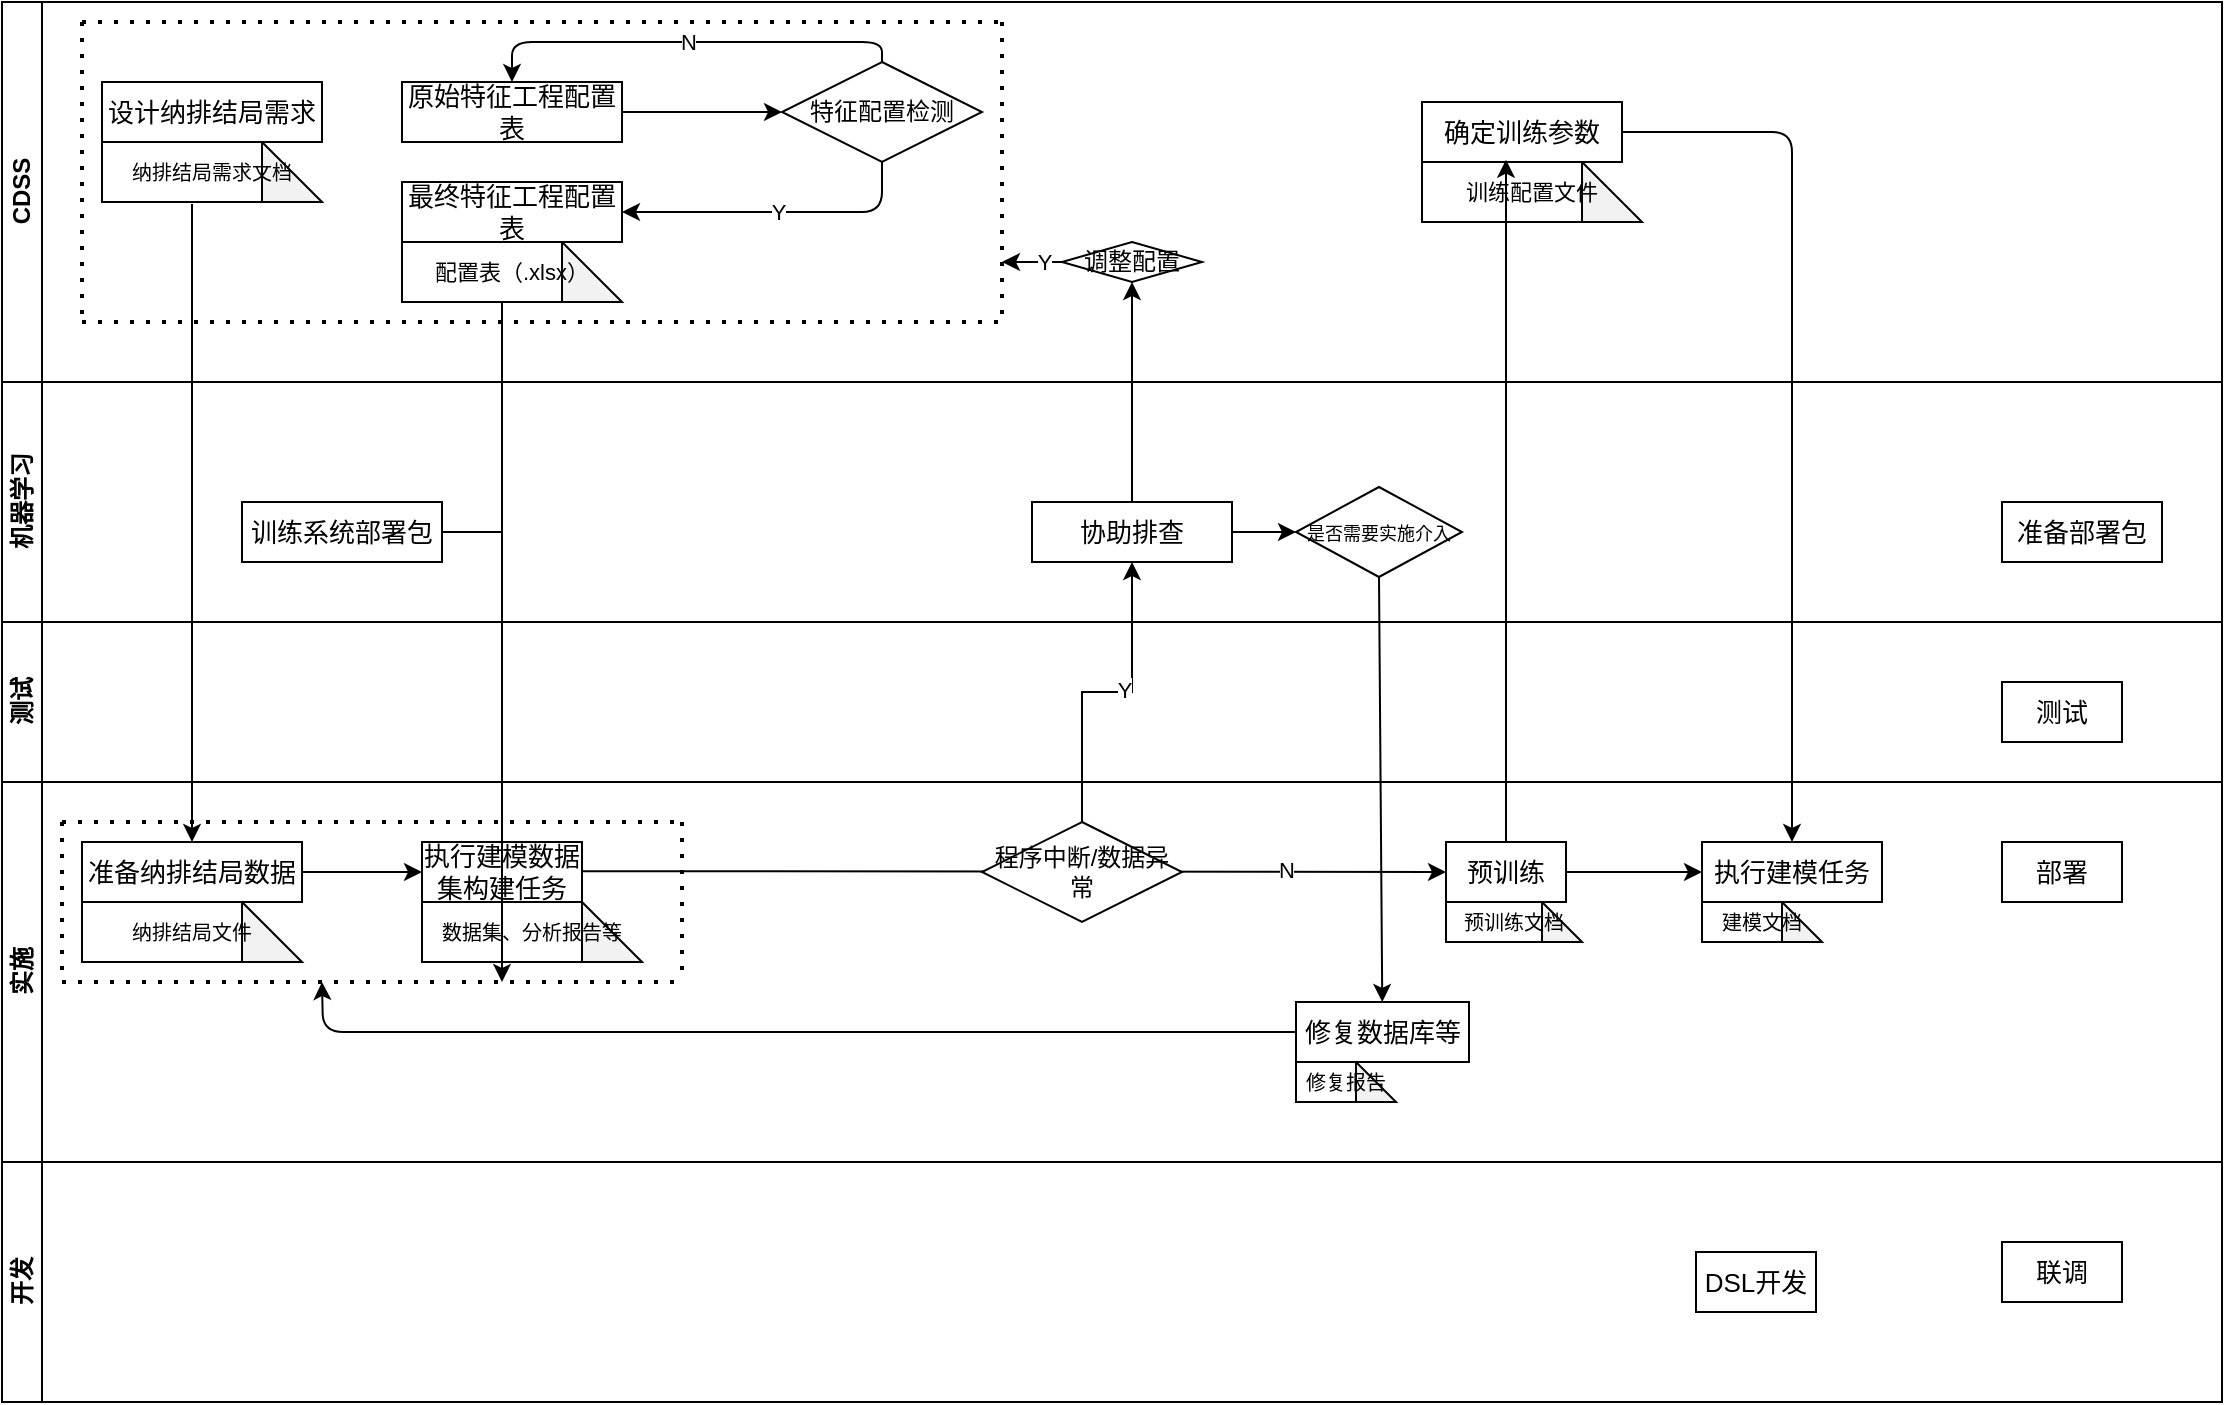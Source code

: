 <mxfile version="14.2.7" type="github">
  <diagram id="prtHgNgQTEPvFCAcTncT" name="Page-1">
    <mxGraphModel dx="1188" dy="662" grid="1" gridSize="10" guides="1" tooltips="1" connect="1" arrows="1" fold="1" page="1" pageScale="1" pageWidth="827" pageHeight="1169" math="0" shadow="0">
      <root>
        <mxCell id="0" />
        <mxCell id="1" parent="0" />
        <mxCell id="kcl3Uq8IHJ8QSEK5oFKa-61" value="开发" style="swimlane;html=1;startSize=20;horizontal=0;" vertex="1" parent="1">
          <mxGeometry x="110" y="850" width="1110" height="120" as="geometry">
            <mxRectangle x="20" width="580" height="20" as="alternateBounds" />
          </mxGeometry>
        </mxCell>
        <mxCell id="kcl3Uq8IHJ8QSEK5oFKa-138" value="&lt;span style=&quot;font-size: 13px&quot;&gt;DSL开发&lt;/span&gt;" style="rounded=0;whiteSpace=wrap;html=1;fontFamily=Helvetica;fontSize=12;fontColor=#000000;align=center;" vertex="1" parent="kcl3Uq8IHJ8QSEK5oFKa-61">
          <mxGeometry x="847" y="45" width="60" height="30" as="geometry" />
        </mxCell>
        <mxCell id="kcl3Uq8IHJ8QSEK5oFKa-139" value="&lt;span style=&quot;font-size: 13px&quot;&gt;联调&lt;/span&gt;" style="rounded=0;whiteSpace=wrap;html=1;fontFamily=Helvetica;fontSize=12;fontColor=#000000;align=center;" vertex="1" parent="kcl3Uq8IHJ8QSEK5oFKa-61">
          <mxGeometry x="1000" y="40" width="60" height="30" as="geometry" />
        </mxCell>
        <mxCell id="kcl3Uq8IHJ8QSEK5oFKa-94" value="实施" style="swimlane;html=1;startSize=20;horizontal=0;" vertex="1" parent="1">
          <mxGeometry x="110" y="660" width="1110" height="190" as="geometry">
            <mxRectangle x="20" width="580" height="20" as="alternateBounds" />
          </mxGeometry>
        </mxCell>
        <mxCell id="kcl3Uq8IHJ8QSEK5oFKa-127" value="&lt;span style=&quot;font-size: 13px&quot;&gt;准备纳排结局数据&lt;/span&gt;" style="rounded=0;whiteSpace=wrap;html=1;fontFamily=Helvetica;fontSize=12;fontColor=#000000;align=center;" vertex="1" parent="kcl3Uq8IHJ8QSEK5oFKa-94">
          <mxGeometry x="40" y="30" width="110" height="30" as="geometry" />
        </mxCell>
        <mxCell id="kcl3Uq8IHJ8QSEK5oFKa-128" value="&lt;font style=&quot;font-size: 10px&quot;&gt;纳排结局文件&lt;/font&gt;" style="shape=note;whiteSpace=wrap;html=1;backgroundOutline=1;darkOpacity=0.05;" vertex="1" parent="kcl3Uq8IHJ8QSEK5oFKa-94">
          <mxGeometry x="40" y="60" width="110" height="30" as="geometry" />
        </mxCell>
        <mxCell id="kcl3Uq8IHJ8QSEK5oFKa-129" value="&lt;span style=&quot;font-size: 13px&quot;&gt;执行建模数据集构建任务&lt;/span&gt;" style="rounded=0;whiteSpace=wrap;html=1;fontFamily=Helvetica;fontSize=12;fontColor=#000000;align=center;" vertex="1" parent="kcl3Uq8IHJ8QSEK5oFKa-94">
          <mxGeometry x="210" y="30" width="80" height="30" as="geometry" />
        </mxCell>
        <mxCell id="kcl3Uq8IHJ8QSEK5oFKa-130" value="&lt;span style=&quot;font-size: 10px&quot;&gt;数据集、分析报告等&lt;br&gt;&lt;/span&gt;" style="shape=note;whiteSpace=wrap;html=1;backgroundOutline=1;darkOpacity=0.05;" vertex="1" parent="kcl3Uq8IHJ8QSEK5oFKa-94">
          <mxGeometry x="210" y="60" width="110" height="30" as="geometry" />
        </mxCell>
        <mxCell id="kcl3Uq8IHJ8QSEK5oFKa-132" value="&lt;span style=&quot;font-size: 13px&quot;&gt;执行建模任务&lt;/span&gt;" style="rounded=0;whiteSpace=wrap;html=1;fontFamily=Helvetica;fontSize=12;fontColor=#000000;align=center;" vertex="1" parent="kcl3Uq8IHJ8QSEK5oFKa-94">
          <mxGeometry x="850" y="30" width="90" height="30" as="geometry" />
        </mxCell>
        <mxCell id="kcl3Uq8IHJ8QSEK5oFKa-133" value="&lt;span style=&quot;font-size: 13px&quot;&gt;预训练&lt;/span&gt;" style="rounded=0;whiteSpace=wrap;html=1;fontFamily=Helvetica;fontSize=12;fontColor=#000000;align=center;" vertex="1" parent="kcl3Uq8IHJ8QSEK5oFKa-94">
          <mxGeometry x="722" y="30" width="60" height="30" as="geometry" />
        </mxCell>
        <mxCell id="kcl3Uq8IHJ8QSEK5oFKa-136" value="&lt;span style=&quot;font-size: 10px&quot;&gt;预训练文档&lt;br&gt;&lt;/span&gt;" style="shape=note;whiteSpace=wrap;html=1;backgroundOutline=1;darkOpacity=0.05;" vertex="1" parent="kcl3Uq8IHJ8QSEK5oFKa-94">
          <mxGeometry x="722" y="60" width="68" height="20" as="geometry" />
        </mxCell>
        <mxCell id="kcl3Uq8IHJ8QSEK5oFKa-140" value="&lt;span style=&quot;font-size: 13px&quot;&gt;部署&lt;/span&gt;" style="rounded=0;whiteSpace=wrap;html=1;fontFamily=Helvetica;fontSize=12;fontColor=#000000;align=center;" vertex="1" parent="kcl3Uq8IHJ8QSEK5oFKa-94">
          <mxGeometry x="1000" y="30" width="60" height="30" as="geometry" />
        </mxCell>
        <mxCell id="kcl3Uq8IHJ8QSEK5oFKa-148" value="" style="endArrow=classic;html=1;exitX=1;exitY=0.5;exitDx=0;exitDy=0;" edge="1" parent="kcl3Uq8IHJ8QSEK5oFKa-94" source="kcl3Uq8IHJ8QSEK5oFKa-127" target="kcl3Uq8IHJ8QSEK5oFKa-129">
          <mxGeometry width="50" height="50" relative="1" as="geometry">
            <mxPoint x="150" y="47" as="sourcePoint" />
            <mxPoint x="200" as="targetPoint" />
          </mxGeometry>
        </mxCell>
        <mxCell id="kcl3Uq8IHJ8QSEK5oFKa-149" value="" style="endArrow=classic;html=1;exitX=1;exitY=0.5;exitDx=0;exitDy=0;entryX=0;entryY=0.5;entryDx=0;entryDy=0;" edge="1" parent="kcl3Uq8IHJ8QSEK5oFKa-94" target="kcl3Uq8IHJ8QSEK5oFKa-133">
          <mxGeometry width="50" height="50" relative="1" as="geometry">
            <mxPoint x="290" y="44.58" as="sourcePoint" />
            <mxPoint x="470" y="45" as="targetPoint" />
          </mxGeometry>
        </mxCell>
        <mxCell id="kcl3Uq8IHJ8QSEK5oFKa-157" value="N" style="edgeLabel;html=1;align=center;verticalAlign=middle;resizable=0;points=[];" vertex="1" connectable="0" parent="kcl3Uq8IHJ8QSEK5oFKa-149">
          <mxGeometry x="0.628" y="1" relative="1" as="geometry">
            <mxPoint as="offset" />
          </mxGeometry>
        </mxCell>
        <mxCell id="kcl3Uq8IHJ8QSEK5oFKa-154" value="" style="endArrow=classic;html=1;exitX=1;exitY=0.5;exitDx=0;exitDy=0;entryX=0;entryY=0.5;entryDx=0;entryDy=0;" edge="1" parent="kcl3Uq8IHJ8QSEK5oFKa-94" source="kcl3Uq8IHJ8QSEK5oFKa-133" target="kcl3Uq8IHJ8QSEK5oFKa-132">
          <mxGeometry width="50" height="50" relative="1" as="geometry">
            <mxPoint x="592" y="44.58" as="sourcePoint" />
            <mxPoint x="652" y="44.58" as="targetPoint" />
            <Array as="points">
              <mxPoint x="790" y="45" />
            </Array>
          </mxGeometry>
        </mxCell>
        <mxCell id="kcl3Uq8IHJ8QSEK5oFKa-155" value="&lt;span style=&quot;font-size: 10px&quot;&gt;建模文档&lt;br&gt;&lt;/span&gt;" style="shape=note;whiteSpace=wrap;html=1;backgroundOutline=1;darkOpacity=0.05;" vertex="1" parent="kcl3Uq8IHJ8QSEK5oFKa-94">
          <mxGeometry x="850" y="60" width="60" height="20" as="geometry" />
        </mxCell>
        <mxCell id="kcl3Uq8IHJ8QSEK5oFKa-156" value="程序中断/数据异常" style="rhombus;whiteSpace=wrap;html=1;" vertex="1" parent="kcl3Uq8IHJ8QSEK5oFKa-94">
          <mxGeometry x="490" y="20" width="100" height="50" as="geometry" />
        </mxCell>
        <mxCell id="kcl3Uq8IHJ8QSEK5oFKa-172" value="&lt;span style=&quot;font-size: 13px&quot;&gt;修复数据库等&lt;br&gt;&lt;/span&gt;" style="rounded=0;whiteSpace=wrap;html=1;fontFamily=Helvetica;fontSize=12;fontColor=#000000;align=center;" vertex="1" parent="kcl3Uq8IHJ8QSEK5oFKa-94">
          <mxGeometry x="647" y="110" width="86.5" height="30" as="geometry" />
        </mxCell>
        <mxCell id="kcl3Uq8IHJ8QSEK5oFKa-174" value="&lt;span style=&quot;font-size: 10px&quot;&gt;修复报告&lt;br&gt;&lt;/span&gt;" style="shape=note;whiteSpace=wrap;html=1;backgroundOutline=1;darkOpacity=0.05;" vertex="1" parent="kcl3Uq8IHJ8QSEK5oFKa-94">
          <mxGeometry x="647" y="140" width="50" height="20" as="geometry" />
        </mxCell>
        <mxCell id="kcl3Uq8IHJ8QSEK5oFKa-180" value="" style="endArrow=none;dashed=1;html=1;dashPattern=1 3;strokeWidth=2;" edge="1" parent="kcl3Uq8IHJ8QSEK5oFKa-94">
          <mxGeometry width="50" height="50" relative="1" as="geometry">
            <mxPoint x="30" y="20.0" as="sourcePoint" />
            <mxPoint x="340" y="20" as="targetPoint" />
          </mxGeometry>
        </mxCell>
        <mxCell id="kcl3Uq8IHJ8QSEK5oFKa-199" value="" style="endArrow=none;dashed=1;html=1;dashPattern=1 3;strokeWidth=2;" edge="1" parent="kcl3Uq8IHJ8QSEK5oFKa-94">
          <mxGeometry width="50" height="50" relative="1" as="geometry">
            <mxPoint x="30" y="100" as="sourcePoint" />
            <mxPoint x="340" y="100" as="targetPoint" />
          </mxGeometry>
        </mxCell>
        <mxCell id="kcl3Uq8IHJ8QSEK5oFKa-200" value="" style="endArrow=none;dashed=1;html=1;dashPattern=1 3;strokeWidth=2;" edge="1" parent="kcl3Uq8IHJ8QSEK5oFKa-94">
          <mxGeometry width="50" height="50" relative="1" as="geometry">
            <mxPoint x="340" y="20.0" as="sourcePoint" />
            <mxPoint x="340" y="100" as="targetPoint" />
          </mxGeometry>
        </mxCell>
        <mxCell id="kcl3Uq8IHJ8QSEK5oFKa-201" value="" style="endArrow=none;dashed=1;html=1;dashPattern=1 3;strokeWidth=2;" edge="1" parent="kcl3Uq8IHJ8QSEK5oFKa-94">
          <mxGeometry width="50" height="50" relative="1" as="geometry">
            <mxPoint x="30" y="20" as="sourcePoint" />
            <mxPoint x="30" y="100" as="targetPoint" />
          </mxGeometry>
        </mxCell>
        <mxCell id="kcl3Uq8IHJ8QSEK5oFKa-99" value="测试" style="swimlane;html=1;startSize=20;horizontal=0;" vertex="1" parent="1">
          <mxGeometry x="110" y="580" width="1110" height="80" as="geometry">
            <mxRectangle x="20" width="580" height="20" as="alternateBounds" />
          </mxGeometry>
        </mxCell>
        <mxCell id="kcl3Uq8IHJ8QSEK5oFKa-141" value="&lt;span style=&quot;font-size: 13px&quot;&gt;测试&lt;/span&gt;" style="rounded=0;whiteSpace=wrap;html=1;fontFamily=Helvetica;fontSize=12;fontColor=#000000;align=center;" vertex="1" parent="kcl3Uq8IHJ8QSEK5oFKa-99">
          <mxGeometry x="1000" y="30" width="60" height="30" as="geometry" />
        </mxCell>
        <mxCell id="kcl3Uq8IHJ8QSEK5oFKa-104" value="机器学习" style="swimlane;html=1;startSize=20;horizontal=0;" vertex="1" parent="1">
          <mxGeometry x="110" y="460" width="1110" height="120" as="geometry">
            <mxRectangle x="20" width="580" height="20" as="alternateBounds" />
          </mxGeometry>
        </mxCell>
        <mxCell id="kcl3Uq8IHJ8QSEK5oFKa-131" value="&lt;span style=&quot;font-size: 13px&quot;&gt;准备部署包&lt;/span&gt;" style="rounded=0;whiteSpace=wrap;html=1;fontFamily=Helvetica;fontSize=12;fontColor=#000000;align=center;" vertex="1" parent="kcl3Uq8IHJ8QSEK5oFKa-104">
          <mxGeometry x="1000" y="60" width="80" height="30" as="geometry" />
        </mxCell>
        <mxCell id="kcl3Uq8IHJ8QSEK5oFKa-135" value="&lt;span style=&quot;font-size: 13px&quot;&gt;训练系统部署包&lt;/span&gt;" style="rounded=0;whiteSpace=wrap;html=1;fontFamily=Helvetica;fontSize=12;fontColor=#000000;align=center;" vertex="1" parent="kcl3Uq8IHJ8QSEK5oFKa-104">
          <mxGeometry x="120" y="60" width="100" height="30" as="geometry" />
        </mxCell>
        <mxCell id="kcl3Uq8IHJ8QSEK5oFKa-145" value="" style="endArrow=classic;html=1;" edge="1" parent="kcl3Uq8IHJ8QSEK5oFKa-104">
          <mxGeometry width="50" height="50" relative="1" as="geometry">
            <mxPoint x="250" y="-70" as="sourcePoint" />
            <mxPoint x="250" y="300" as="targetPoint" />
          </mxGeometry>
        </mxCell>
        <mxCell id="kcl3Uq8IHJ8QSEK5oFKa-159" value="&lt;span style=&quot;font-size: 13px&quot;&gt;协助排查&lt;/span&gt;" style="rounded=0;whiteSpace=wrap;html=1;fontFamily=Helvetica;fontSize=12;fontColor=#000000;align=center;" vertex="1" parent="kcl3Uq8IHJ8QSEK5oFKa-104">
          <mxGeometry x="515" y="60" width="100" height="30" as="geometry" />
        </mxCell>
        <mxCell id="kcl3Uq8IHJ8QSEK5oFKa-171" value="&lt;font style=&quot;font-size: 9px&quot;&gt;是否需要实施介入&lt;/font&gt;" style="rhombus;whiteSpace=wrap;html=1;" vertex="1" parent="kcl3Uq8IHJ8QSEK5oFKa-104">
          <mxGeometry x="647" y="52.5" width="83" height="45" as="geometry" />
        </mxCell>
        <mxCell id="kcl3Uq8IHJ8QSEK5oFKa-176" value="" style="endArrow=classic;html=1;exitX=1;exitY=0.5;exitDx=0;exitDy=0;entryX=0;entryY=0.5;entryDx=0;entryDy=0;" edge="1" parent="kcl3Uq8IHJ8QSEK5oFKa-104" source="kcl3Uq8IHJ8QSEK5oFKa-159" target="kcl3Uq8IHJ8QSEK5oFKa-171">
          <mxGeometry width="50" height="50" relative="1" as="geometry">
            <mxPoint x="510" y="160" as="sourcePoint" />
            <mxPoint x="560" y="110" as="targetPoint" />
          </mxGeometry>
        </mxCell>
        <mxCell id="kcl3Uq8IHJ8QSEK5oFKa-109" value="CDSS" style="swimlane;html=1;startSize=20;horizontal=0;" vertex="1" parent="1">
          <mxGeometry x="110" y="270" width="1110" height="190" as="geometry">
            <mxRectangle x="20" width="580" height="20" as="alternateBounds" />
          </mxGeometry>
        </mxCell>
        <mxCell id="kcl3Uq8IHJ8QSEK5oFKa-112" value="&lt;font style=&quot;font-size: 13px&quot;&gt;设计纳排结局需求&lt;/font&gt;" style="rounded=0;whiteSpace=wrap;html=1;fontFamily=Helvetica;fontSize=12;fontColor=#000000;align=center;" vertex="1" parent="kcl3Uq8IHJ8QSEK5oFKa-109">
          <mxGeometry x="50" y="40" width="110" height="30" as="geometry" />
        </mxCell>
        <mxCell id="kcl3Uq8IHJ8QSEK5oFKa-115" value="&lt;font style=&quot;font-size: 10px&quot;&gt;纳排结局需求文档&lt;/font&gt;" style="shape=note;whiteSpace=wrap;html=1;backgroundOutline=1;darkOpacity=0.05;" vertex="1" parent="kcl3Uq8IHJ8QSEK5oFKa-109">
          <mxGeometry x="50" y="70" width="110" height="30" as="geometry" />
        </mxCell>
        <mxCell id="kcl3Uq8IHJ8QSEK5oFKa-119" value="&lt;span style=&quot;font-size: 13px&quot;&gt;原始特征工程配置表&lt;/span&gt;" style="rounded=0;whiteSpace=wrap;html=1;fontFamily=Helvetica;fontSize=12;fontColor=#000000;align=center;" vertex="1" parent="kcl3Uq8IHJ8QSEK5oFKa-109">
          <mxGeometry x="200" y="40" width="110" height="30" as="geometry" />
        </mxCell>
        <mxCell id="kcl3Uq8IHJ8QSEK5oFKa-120" value="&lt;font style=&quot;font-size: 11px&quot;&gt;配置表（.xlsx）&lt;/font&gt;" style="shape=note;whiteSpace=wrap;html=1;backgroundOutline=1;darkOpacity=0.05;" vertex="1" parent="kcl3Uq8IHJ8QSEK5oFKa-109">
          <mxGeometry x="200" y="120" width="110" height="30" as="geometry" />
        </mxCell>
        <mxCell id="kcl3Uq8IHJ8QSEK5oFKa-121" value="特征配置检测" style="rhombus;whiteSpace=wrap;html=1;" vertex="1" parent="kcl3Uq8IHJ8QSEK5oFKa-109">
          <mxGeometry x="390" y="30" width="100" height="50" as="geometry" />
        </mxCell>
        <mxCell id="kcl3Uq8IHJ8QSEK5oFKa-122" value="" style="endArrow=classic;html=1;exitX=1;exitY=0.5;exitDx=0;exitDy=0;" edge="1" parent="kcl3Uq8IHJ8QSEK5oFKa-109" source="kcl3Uq8IHJ8QSEK5oFKa-119" target="kcl3Uq8IHJ8QSEK5oFKa-121">
          <mxGeometry width="50" height="50" relative="1" as="geometry">
            <mxPoint x="150" y="60" as="sourcePoint" />
            <mxPoint x="200" y="10" as="targetPoint" />
          </mxGeometry>
        </mxCell>
        <mxCell id="kcl3Uq8IHJ8QSEK5oFKa-123" value="N" style="endArrow=classic;html=1;entryX=0.5;entryY=0;entryDx=0;entryDy=0;exitX=0.5;exitY=0;exitDx=0;exitDy=0;edgeStyle=orthogonalEdgeStyle;" edge="1" parent="kcl3Uq8IHJ8QSEK5oFKa-109" source="kcl3Uq8IHJ8QSEK5oFKa-121" target="kcl3Uq8IHJ8QSEK5oFKa-119">
          <mxGeometry width="50" height="50" relative="1" as="geometry">
            <mxPoint x="400" y="40" as="sourcePoint" />
            <mxPoint x="360" y="65.0" as="targetPoint" />
          </mxGeometry>
        </mxCell>
        <mxCell id="kcl3Uq8IHJ8QSEK5oFKa-126" value="&lt;span style=&quot;font-size: 13px&quot;&gt;最终特征工程配置表&lt;/span&gt;" style="rounded=0;whiteSpace=wrap;html=1;fontFamily=Helvetica;fontSize=12;fontColor=#000000;align=center;" vertex="1" parent="kcl3Uq8IHJ8QSEK5oFKa-109">
          <mxGeometry x="200" y="90" width="110" height="30" as="geometry" />
        </mxCell>
        <mxCell id="kcl3Uq8IHJ8QSEK5oFKa-125" value="Y" style="endArrow=classic;html=1;exitX=0.5;exitY=1;exitDx=0;exitDy=0;entryX=1;entryY=0.5;entryDx=0;entryDy=0;edgeStyle=orthogonalEdgeStyle;" edge="1" parent="kcl3Uq8IHJ8QSEK5oFKa-109" source="kcl3Uq8IHJ8QSEK5oFKa-121" target="kcl3Uq8IHJ8QSEK5oFKa-126">
          <mxGeometry width="50" height="50" relative="1" as="geometry">
            <mxPoint x="330" y="75.0" as="sourcePoint" />
            <mxPoint x="440" y="110" as="targetPoint" />
          </mxGeometry>
        </mxCell>
        <mxCell id="kcl3Uq8IHJ8QSEK5oFKa-137" value="&lt;span style=&quot;font-size: 13px&quot;&gt;确定训练参数&lt;/span&gt;" style="rounded=0;whiteSpace=wrap;html=1;fontFamily=Helvetica;fontSize=12;fontColor=#000000;align=center;" vertex="1" parent="kcl3Uq8IHJ8QSEK5oFKa-109">
          <mxGeometry x="710" y="50" width="100" height="30" as="geometry" />
        </mxCell>
        <mxCell id="kcl3Uq8IHJ8QSEK5oFKa-152" value="&lt;span style=&quot;font-size: 11px&quot;&gt;训练配置文件&lt;/span&gt;" style="shape=note;whiteSpace=wrap;html=1;backgroundOutline=1;darkOpacity=0.05;" vertex="1" parent="kcl3Uq8IHJ8QSEK5oFKa-109">
          <mxGeometry x="710" y="80" width="110" height="30" as="geometry" />
        </mxCell>
        <mxCell id="kcl3Uq8IHJ8QSEK5oFKa-162" value="调整配置" style="rhombus;whiteSpace=wrap;html=1;" vertex="1" parent="kcl3Uq8IHJ8QSEK5oFKa-109">
          <mxGeometry x="530" y="120" width="70" height="20" as="geometry" />
        </mxCell>
        <mxCell id="kcl3Uq8IHJ8QSEK5oFKa-166" value="" style="endArrow=none;dashed=1;html=1;dashPattern=1 3;strokeWidth=2;" edge="1" parent="kcl3Uq8IHJ8QSEK5oFKa-109">
          <mxGeometry width="50" height="50" relative="1" as="geometry">
            <mxPoint x="40" y="160.0" as="sourcePoint" />
            <mxPoint x="500" y="160.0" as="targetPoint" />
          </mxGeometry>
        </mxCell>
        <mxCell id="kcl3Uq8IHJ8QSEK5oFKa-167" value="" style="endArrow=none;dashed=1;html=1;dashPattern=1 3;strokeWidth=2;" edge="1" parent="kcl3Uq8IHJ8QSEK5oFKa-109">
          <mxGeometry width="50" height="50" relative="1" as="geometry">
            <mxPoint x="40" y="10.0" as="sourcePoint" />
            <mxPoint x="40" y="160" as="targetPoint" />
          </mxGeometry>
        </mxCell>
        <mxCell id="kcl3Uq8IHJ8QSEK5oFKa-144" value="" style="endArrow=classic;html=1;entryX=0.5;entryY=0;entryDx=0;entryDy=0;" edge="1" parent="1" target="kcl3Uq8IHJ8QSEK5oFKa-127">
          <mxGeometry width="50" height="50" relative="1" as="geometry">
            <mxPoint x="205" y="371" as="sourcePoint" />
            <mxPoint x="580" y="610" as="targetPoint" />
          </mxGeometry>
        </mxCell>
        <mxCell id="kcl3Uq8IHJ8QSEK5oFKa-147" value="" style="endArrow=none;html=1;" edge="1" parent="1">
          <mxGeometry width="50" height="50" relative="1" as="geometry">
            <mxPoint x="360" y="535" as="sourcePoint" />
            <mxPoint x="330" y="535" as="targetPoint" />
          </mxGeometry>
        </mxCell>
        <mxCell id="kcl3Uq8IHJ8QSEK5oFKa-151" value="" style="endArrow=classic;html=1;exitX=0.5;exitY=0;exitDx=0;exitDy=0;entryX=0.42;entryY=0.961;entryDx=0;entryDy=0;entryPerimeter=0;" edge="1" parent="1" source="kcl3Uq8IHJ8QSEK5oFKa-133" target="kcl3Uq8IHJ8QSEK5oFKa-137">
          <mxGeometry width="50" height="50" relative="1" as="geometry">
            <mxPoint x="980" y="390" as="sourcePoint" />
            <mxPoint x="980" y="760" as="targetPoint" />
          </mxGeometry>
        </mxCell>
        <mxCell id="kcl3Uq8IHJ8QSEK5oFKa-153" value="" style="endArrow=classic;html=1;exitX=1;exitY=0.5;exitDx=0;exitDy=0;entryX=0.5;entryY=0;entryDx=0;entryDy=0;edgeStyle=orthogonalEdgeStyle;" edge="1" parent="1" source="kcl3Uq8IHJ8QSEK5oFKa-137" target="kcl3Uq8IHJ8QSEK5oFKa-132">
          <mxGeometry width="50" height="50" relative="1" as="geometry">
            <mxPoint x="990" y="340" as="sourcePoint" />
            <mxPoint x="990" y="710" as="targetPoint" />
          </mxGeometry>
        </mxCell>
        <mxCell id="kcl3Uq8IHJ8QSEK5oFKa-158" style="edgeStyle=orthogonalEdgeStyle;rounded=0;orthogonalLoop=1;jettySize=auto;html=1;exitX=0.5;exitY=0;exitDx=0;exitDy=0;entryX=0.5;entryY=1;entryDx=0;entryDy=0;" edge="1" parent="1" source="kcl3Uq8IHJ8QSEK5oFKa-156" target="kcl3Uq8IHJ8QSEK5oFKa-159">
          <mxGeometry relative="1" as="geometry">
            <mxPoint x="510" y="570" as="targetPoint" />
          </mxGeometry>
        </mxCell>
        <mxCell id="kcl3Uq8IHJ8QSEK5oFKa-160" value="Y" style="edgeLabel;html=1;align=center;verticalAlign=middle;resizable=0;points=[];" vertex="1" connectable="0" parent="kcl3Uq8IHJ8QSEK5oFKa-158">
          <mxGeometry x="0.095" y="1" relative="1" as="geometry">
            <mxPoint x="1" as="offset" />
          </mxGeometry>
        </mxCell>
        <mxCell id="kcl3Uq8IHJ8QSEK5oFKa-163" value="" style="endArrow=none;dashed=1;html=1;dashPattern=1 3;strokeWidth=2;" edge="1" parent="1">
          <mxGeometry width="50" height="50" relative="1" as="geometry">
            <mxPoint x="150" y="280" as="sourcePoint" />
            <mxPoint x="610" y="280" as="targetPoint" />
          </mxGeometry>
        </mxCell>
        <mxCell id="kcl3Uq8IHJ8QSEK5oFKa-165" value="" style="endArrow=none;dashed=1;html=1;dashPattern=1 3;strokeWidth=2;" edge="1" parent="1">
          <mxGeometry width="50" height="50" relative="1" as="geometry">
            <mxPoint x="610" y="280" as="sourcePoint" />
            <mxPoint x="610" y="430" as="targetPoint" />
          </mxGeometry>
        </mxCell>
        <mxCell id="kcl3Uq8IHJ8QSEK5oFKa-168" value="" style="endArrow=classic;html=1;entryX=0.5;entryY=1;entryDx=0;entryDy=0;" edge="1" parent="1" source="kcl3Uq8IHJ8QSEK5oFKa-159" target="kcl3Uq8IHJ8QSEK5oFKa-162">
          <mxGeometry width="50" height="50" relative="1" as="geometry">
            <mxPoint x="650" y="520" as="sourcePoint" />
            <mxPoint x="700" y="470" as="targetPoint" />
          </mxGeometry>
        </mxCell>
        <mxCell id="kcl3Uq8IHJ8QSEK5oFKa-169" value="" style="endArrow=classic;html=1;exitX=0;exitY=0.5;exitDx=0;exitDy=0;" edge="1" parent="1" source="kcl3Uq8IHJ8QSEK5oFKa-162">
          <mxGeometry width="50" height="50" relative="1" as="geometry">
            <mxPoint x="620" y="610" as="sourcePoint" />
            <mxPoint x="610" y="400" as="targetPoint" />
          </mxGeometry>
        </mxCell>
        <mxCell id="kcl3Uq8IHJ8QSEK5oFKa-170" value="Y" style="edgeLabel;html=1;align=center;verticalAlign=middle;resizable=0;points=[];" vertex="1" connectable="0" parent="kcl3Uq8IHJ8QSEK5oFKa-169">
          <mxGeometry x="-0.356" relative="1" as="geometry">
            <mxPoint as="offset" />
          </mxGeometry>
        </mxCell>
        <mxCell id="kcl3Uq8IHJ8QSEK5oFKa-177" value="" style="endArrow=classic;html=1;exitX=0.5;exitY=1;exitDx=0;exitDy=0;" edge="1" parent="1" source="kcl3Uq8IHJ8QSEK5oFKa-171" target="kcl3Uq8IHJ8QSEK5oFKa-172">
          <mxGeometry width="50" height="50" relative="1" as="geometry">
            <mxPoint x="735" y="545" as="sourcePoint" />
            <mxPoint x="799" y="700" as="targetPoint" />
          </mxGeometry>
        </mxCell>
        <mxCell id="kcl3Uq8IHJ8QSEK5oFKa-179" value="" style="endArrow=classic;html=1;exitX=0;exitY=0.5;exitDx=0;exitDy=0;edgeStyle=orthogonalEdgeStyle;" edge="1" parent="1" source="kcl3Uq8IHJ8QSEK5oFKa-172">
          <mxGeometry width="50" height="50" relative="1" as="geometry">
            <mxPoint x="620" y="600" as="sourcePoint" />
            <mxPoint x="270" y="760" as="targetPoint" />
          </mxGeometry>
        </mxCell>
      </root>
    </mxGraphModel>
  </diagram>
</mxfile>
